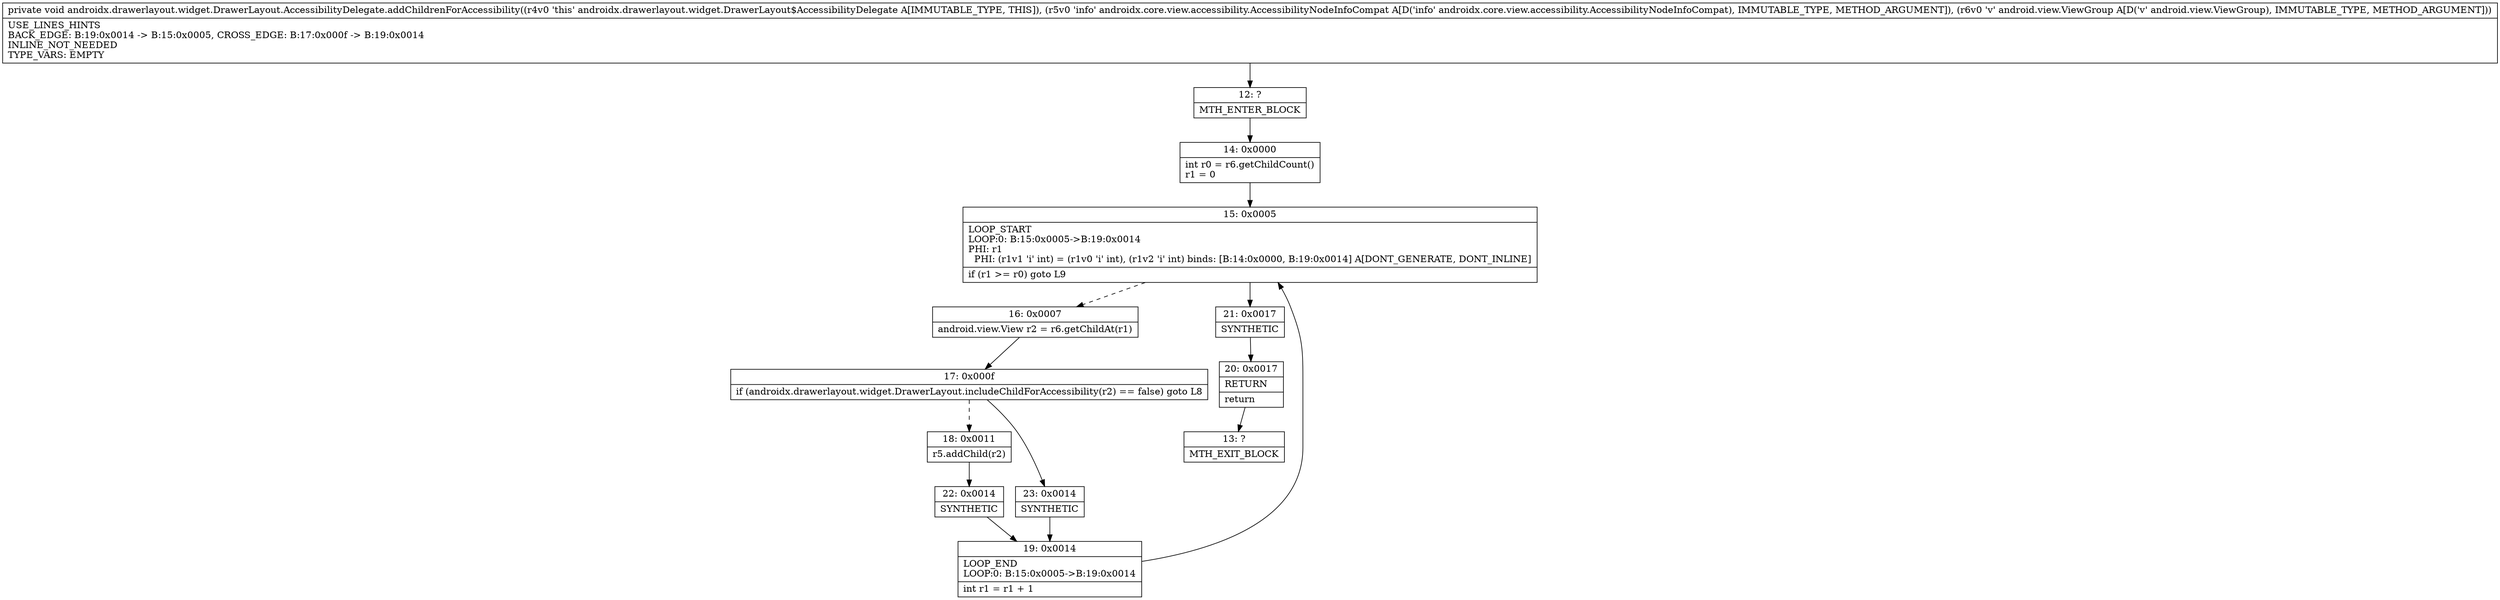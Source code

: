 digraph "CFG forandroidx.drawerlayout.widget.DrawerLayout.AccessibilityDelegate.addChildrenForAccessibility(Landroidx\/core\/view\/accessibility\/AccessibilityNodeInfoCompat;Landroid\/view\/ViewGroup;)V" {
Node_12 [shape=record,label="{12\:\ ?|MTH_ENTER_BLOCK\l}"];
Node_14 [shape=record,label="{14\:\ 0x0000|int r0 = r6.getChildCount()\lr1 = 0\l}"];
Node_15 [shape=record,label="{15\:\ 0x0005|LOOP_START\lLOOP:0: B:15:0x0005\-\>B:19:0x0014\lPHI: r1 \l  PHI: (r1v1 'i' int) = (r1v0 'i' int), (r1v2 'i' int) binds: [B:14:0x0000, B:19:0x0014] A[DONT_GENERATE, DONT_INLINE]\l|if (r1 \>= r0) goto L9\l}"];
Node_16 [shape=record,label="{16\:\ 0x0007|android.view.View r2 = r6.getChildAt(r1)\l}"];
Node_17 [shape=record,label="{17\:\ 0x000f|if (androidx.drawerlayout.widget.DrawerLayout.includeChildForAccessibility(r2) == false) goto L8\l}"];
Node_18 [shape=record,label="{18\:\ 0x0011|r5.addChild(r2)\l}"];
Node_22 [shape=record,label="{22\:\ 0x0014|SYNTHETIC\l}"];
Node_19 [shape=record,label="{19\:\ 0x0014|LOOP_END\lLOOP:0: B:15:0x0005\-\>B:19:0x0014\l|int r1 = r1 + 1\l}"];
Node_23 [shape=record,label="{23\:\ 0x0014|SYNTHETIC\l}"];
Node_21 [shape=record,label="{21\:\ 0x0017|SYNTHETIC\l}"];
Node_20 [shape=record,label="{20\:\ 0x0017|RETURN\l|return\l}"];
Node_13 [shape=record,label="{13\:\ ?|MTH_EXIT_BLOCK\l}"];
MethodNode[shape=record,label="{private void androidx.drawerlayout.widget.DrawerLayout.AccessibilityDelegate.addChildrenForAccessibility((r4v0 'this' androidx.drawerlayout.widget.DrawerLayout$AccessibilityDelegate A[IMMUTABLE_TYPE, THIS]), (r5v0 'info' androidx.core.view.accessibility.AccessibilityNodeInfoCompat A[D('info' androidx.core.view.accessibility.AccessibilityNodeInfoCompat), IMMUTABLE_TYPE, METHOD_ARGUMENT]), (r6v0 'v' android.view.ViewGroup A[D('v' android.view.ViewGroup), IMMUTABLE_TYPE, METHOD_ARGUMENT]))  | USE_LINES_HINTS\lBACK_EDGE: B:19:0x0014 \-\> B:15:0x0005, CROSS_EDGE: B:17:0x000f \-\> B:19:0x0014\lINLINE_NOT_NEEDED\lTYPE_VARS: EMPTY\l}"];
MethodNode -> Node_12;Node_12 -> Node_14;
Node_14 -> Node_15;
Node_15 -> Node_16[style=dashed];
Node_15 -> Node_21;
Node_16 -> Node_17;
Node_17 -> Node_18[style=dashed];
Node_17 -> Node_23;
Node_18 -> Node_22;
Node_22 -> Node_19;
Node_19 -> Node_15;
Node_23 -> Node_19;
Node_21 -> Node_20;
Node_20 -> Node_13;
}

